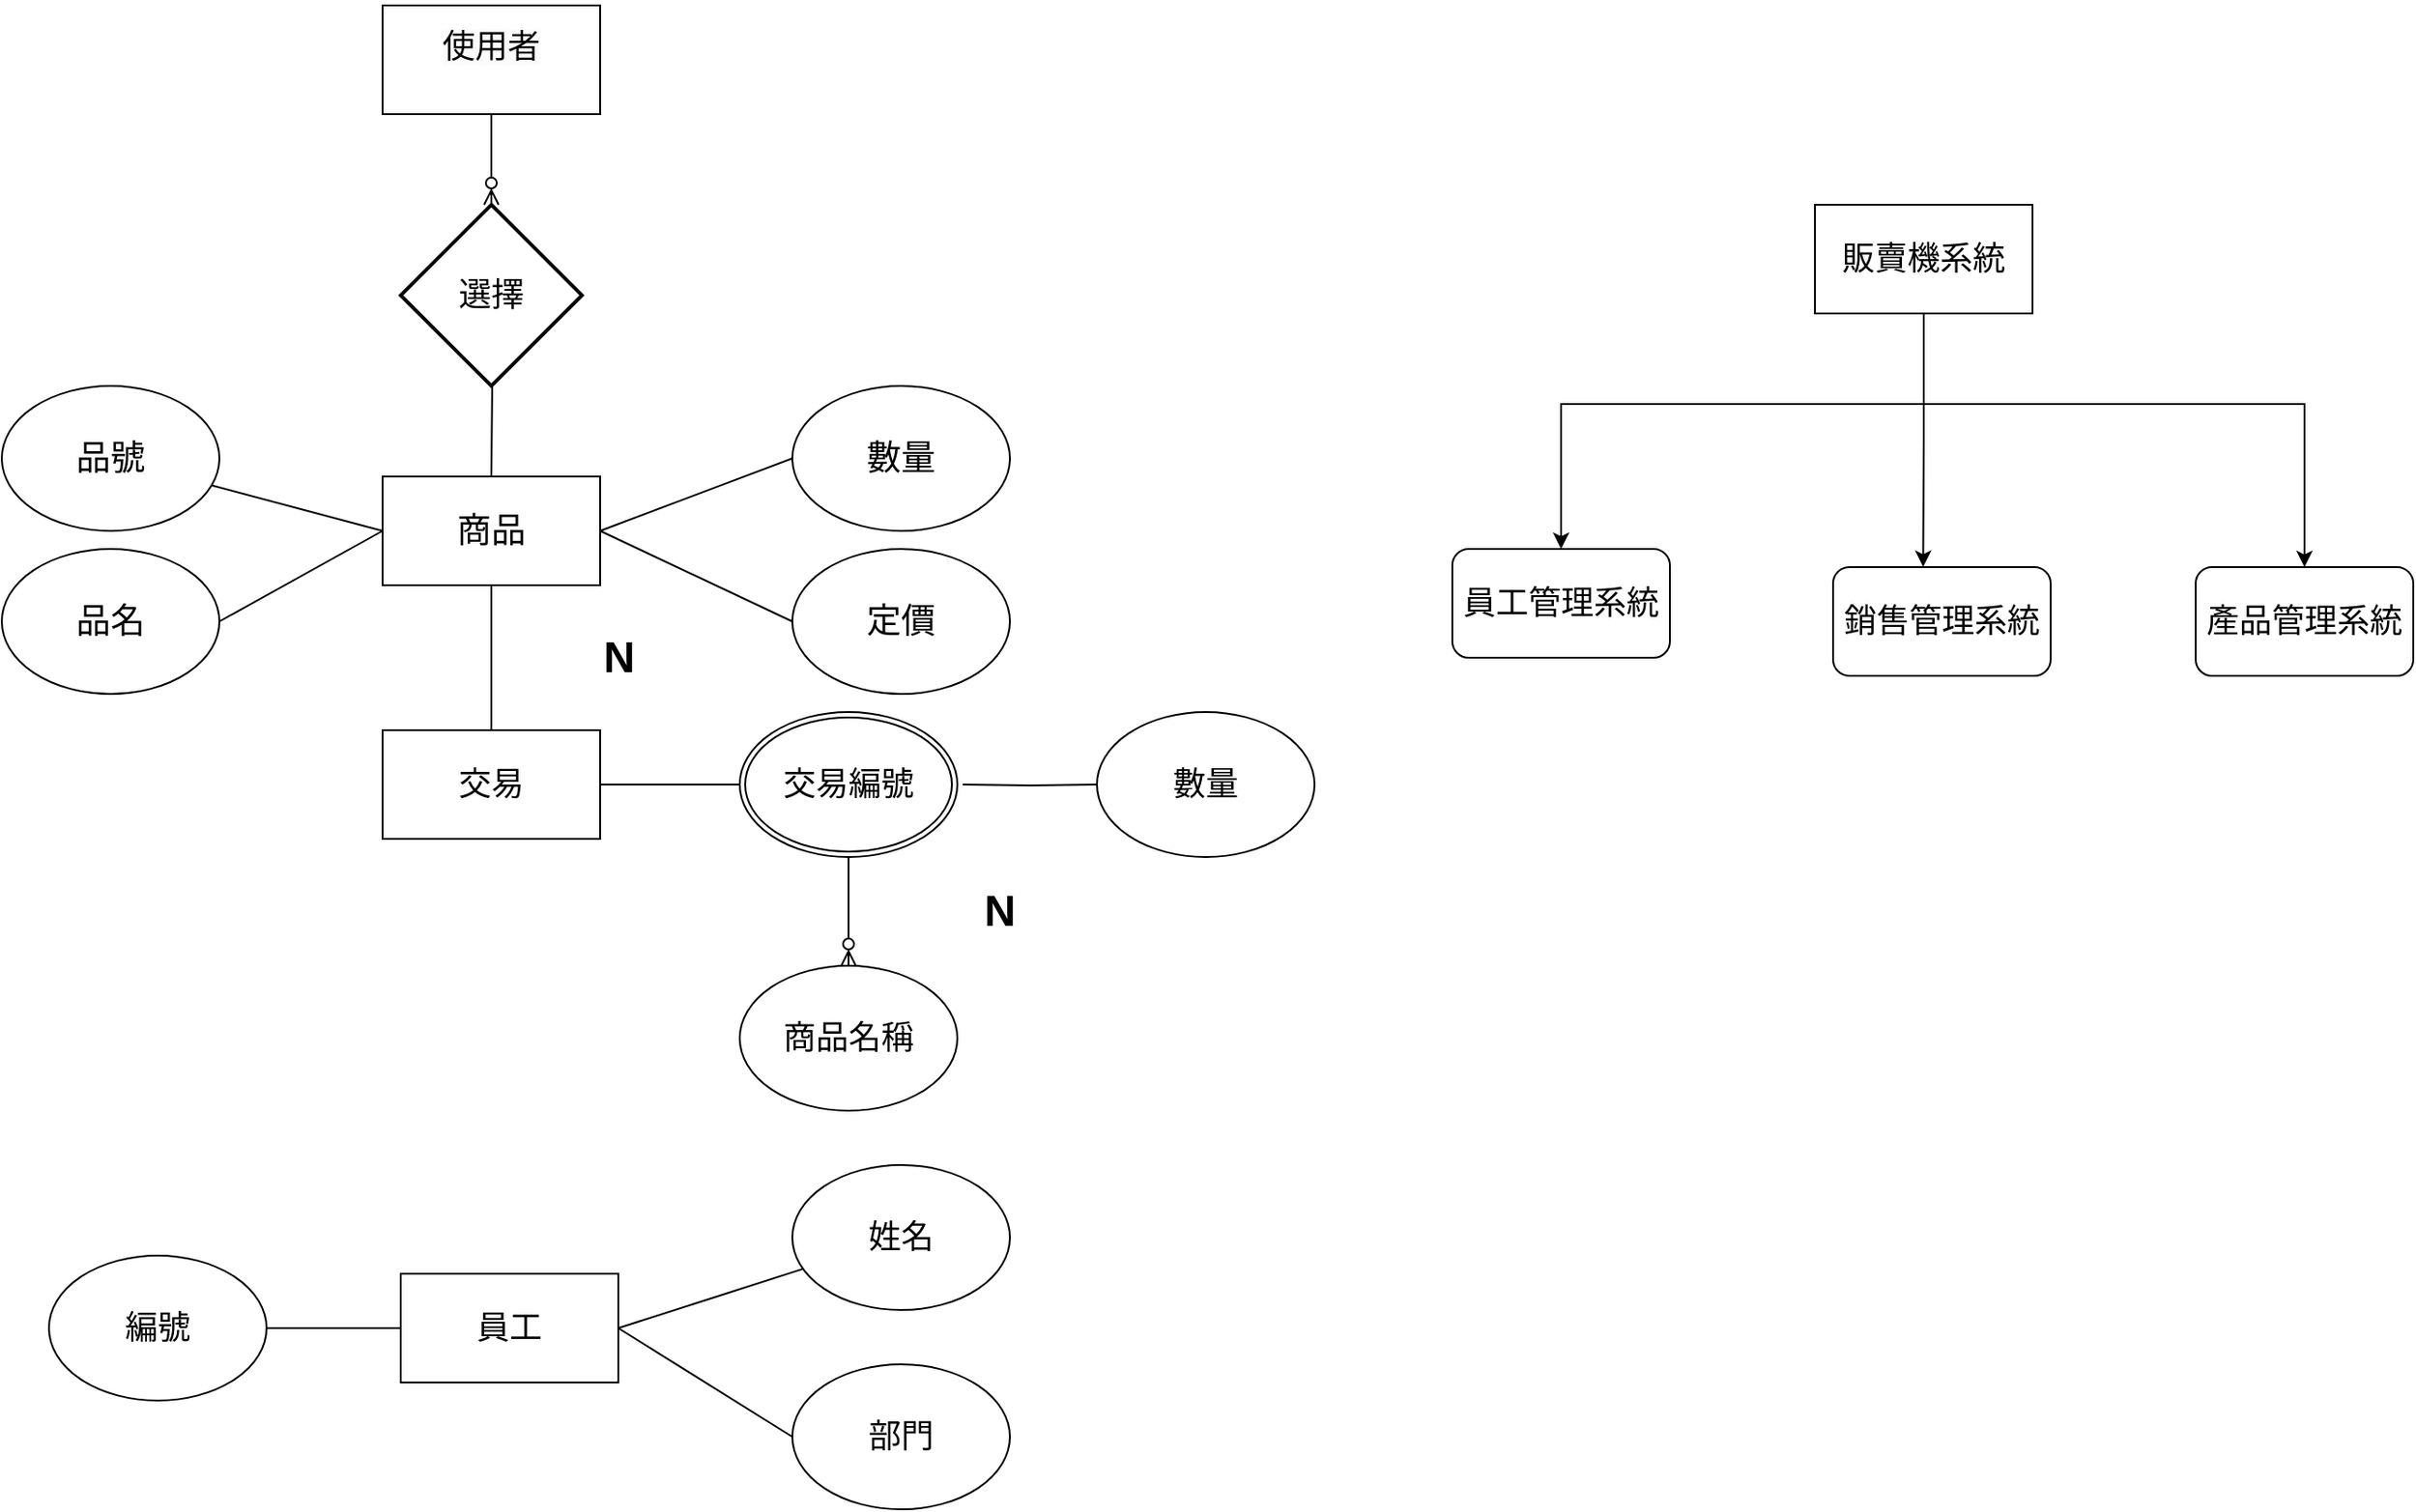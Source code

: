 <mxfile version="22.1.16" type="device">
  <diagram name="第 1 页" id="fBDolkgOmtcRkVV5vmBt">
    <mxGraphModel dx="2308" dy="771" grid="1" gridSize="10" guides="1" tooltips="1" connect="1" arrows="1" fold="1" page="1" pageScale="1" pageWidth="827" pageHeight="1169" math="0" shadow="0">
      <root>
        <mxCell id="0" />
        <mxCell id="1" parent="0" />
        <mxCell id="L3EQf-VytseqXe5g5GUN-8" style="rounded=0;orthogonalLoop=1;jettySize=auto;html=1;endArrow=none;endFill=0;entryX=0;entryY=0.5;entryDx=0;entryDy=0;fontSize=19;" parent="1" source="L3EQf-VytseqXe5g5GUN-3" target="L3EQf-VytseqXe5g5GUN-4" edge="1">
          <mxGeometry relative="1" as="geometry" />
        </mxCell>
        <mxCell id="L3EQf-VytseqXe5g5GUN-3" value="品號" style="ellipse;whiteSpace=wrap;html=1;fontSize=19;" parent="1" vertex="1">
          <mxGeometry x="-740" y="240" width="120" height="80" as="geometry" />
        </mxCell>
        <mxCell id="L3EQf-VytseqXe5g5GUN-9" style="rounded=0;orthogonalLoop=1;jettySize=auto;html=1;entryX=0;entryY=0.5;entryDx=0;entryDy=0;endArrow=none;endFill=0;fontSize=19;exitX=1;exitY=0.5;exitDx=0;exitDy=0;" parent="1" source="L3EQf-VytseqXe5g5GUN-4" target="L3EQf-VytseqXe5g5GUN-5" edge="1">
          <mxGeometry relative="1" as="geometry">
            <mxPoint x="-420" y="340" as="sourcePoint" />
          </mxGeometry>
        </mxCell>
        <mxCell id="L3EQf-VytseqXe5g5GUN-10" style="rounded=0;orthogonalLoop=1;jettySize=auto;html=1;entryX=0;entryY=0.5;entryDx=0;entryDy=0;endArrow=none;endFill=0;fontSize=19;exitX=1;exitY=0.5;exitDx=0;exitDy=0;" parent="1" source="L3EQf-VytseqXe5g5GUN-4" target="L3EQf-VytseqXe5g5GUN-6" edge="1">
          <mxGeometry relative="1" as="geometry" />
        </mxCell>
        <mxCell id="L3EQf-VytseqXe5g5GUN-11" style="rounded=0;orthogonalLoop=1;jettySize=auto;html=1;entryX=1;entryY=0.5;entryDx=0;entryDy=0;exitX=0;exitY=0.5;exitDx=0;exitDy=0;endArrow=none;endFill=0;fontSize=19;" parent="1" source="L3EQf-VytseqXe5g5GUN-4" target="L3EQf-VytseqXe5g5GUN-7" edge="1">
          <mxGeometry relative="1" as="geometry" />
        </mxCell>
        <mxCell id="L3EQf-VytseqXe5g5GUN-52" style="edgeStyle=orthogonalEdgeStyle;rounded=0;orthogonalLoop=1;jettySize=auto;html=1;endArrow=none;endFill=0;" parent="1" source="L3EQf-VytseqXe5g5GUN-4" target="L3EQf-VytseqXe5g5GUN-24" edge="1">
          <mxGeometry relative="1" as="geometry" />
        </mxCell>
        <mxCell id="L3EQf-VytseqXe5g5GUN-4" value="商品" style="rounded=0;whiteSpace=wrap;html=1;fontSize=19;" parent="1" vertex="1">
          <mxGeometry x="-530" y="290" width="120" height="60" as="geometry" />
        </mxCell>
        <mxCell id="L3EQf-VytseqXe5g5GUN-5" value="數量" style="ellipse;whiteSpace=wrap;html=1;fontSize=19;" parent="1" vertex="1">
          <mxGeometry x="-304" y="240" width="120" height="80" as="geometry" />
        </mxCell>
        <mxCell id="L3EQf-VytseqXe5g5GUN-6" value="定價" style="ellipse;whiteSpace=wrap;html=1;fontSize=19;" parent="1" vertex="1">
          <mxGeometry x="-304" y="330" width="120" height="80" as="geometry" />
        </mxCell>
        <mxCell id="L3EQf-VytseqXe5g5GUN-7" value="品名" style="ellipse;whiteSpace=wrap;html=1;fontSize=19;" parent="1" vertex="1">
          <mxGeometry x="-740" y="330" width="120" height="80" as="geometry" />
        </mxCell>
        <mxCell id="L3EQf-VytseqXe5g5GUN-16" style="rounded=0;orthogonalLoop=1;jettySize=auto;html=1;entryX=0;entryY=0.5;entryDx=0;entryDy=0;endArrow=none;endFill=0;fontSize=18;" parent="1" source="L3EQf-VytseqXe5g5GUN-12" target="L3EQf-VytseqXe5g5GUN-13" edge="1">
          <mxGeometry relative="1" as="geometry" />
        </mxCell>
        <mxCell id="L3EQf-VytseqXe5g5GUN-12" value="編號" style="ellipse;whiteSpace=wrap;html=1;fontSize=18;" parent="1" vertex="1">
          <mxGeometry x="-714" y="720" width="120" height="80" as="geometry" />
        </mxCell>
        <mxCell id="L3EQf-VytseqXe5g5GUN-17" style="rounded=0;orthogonalLoop=1;jettySize=auto;html=1;endArrow=none;endFill=0;exitX=1;exitY=0.5;exitDx=0;exitDy=0;fontSize=18;" parent="1" source="L3EQf-VytseqXe5g5GUN-13" target="L3EQf-VytseqXe5g5GUN-14" edge="1">
          <mxGeometry relative="1" as="geometry" />
        </mxCell>
        <mxCell id="L3EQf-VytseqXe5g5GUN-18" style="rounded=0;orthogonalLoop=1;jettySize=auto;html=1;entryX=0;entryY=0.5;entryDx=0;entryDy=0;endArrow=none;endFill=0;exitX=1;exitY=0.5;exitDx=0;exitDy=0;fontSize=18;" parent="1" source="L3EQf-VytseqXe5g5GUN-13" target="L3EQf-VytseqXe5g5GUN-15" edge="1">
          <mxGeometry relative="1" as="geometry" />
        </mxCell>
        <mxCell id="L3EQf-VytseqXe5g5GUN-13" value="員工" style="rounded=0;whiteSpace=wrap;html=1;fontSize=18;" parent="1" vertex="1">
          <mxGeometry x="-520" y="730" width="120" height="60" as="geometry" />
        </mxCell>
        <mxCell id="L3EQf-VytseqXe5g5GUN-14" value="姓名" style="ellipse;whiteSpace=wrap;html=1;fontSize=18;" parent="1" vertex="1">
          <mxGeometry x="-304" y="670" width="120" height="80" as="geometry" />
        </mxCell>
        <mxCell id="L3EQf-VytseqXe5g5GUN-15" value="部門" style="ellipse;whiteSpace=wrap;html=1;fontSize=18;" parent="1" vertex="1">
          <mxGeometry x="-304" y="780" width="120" height="80" as="geometry" />
        </mxCell>
        <mxCell id="L3EQf-VytseqXe5g5GUN-21" value="數量" style="ellipse;whiteSpace=wrap;html=1;fontSize=18;" parent="1" vertex="1">
          <mxGeometry x="-136" y="420" width="120" height="80" as="geometry" />
        </mxCell>
        <mxCell id="L3EQf-VytseqXe5g5GUN-22" style="rounded=0;orthogonalLoop=1;jettySize=auto;html=1;endArrow=none;endFill=0;exitX=1;exitY=0.5;exitDx=0;exitDy=0;fontSize=18;" parent="1" source="L3EQf-VytseqXe5g5GUN-24" edge="1">
          <mxGeometry relative="1" as="geometry">
            <mxPoint x="-330" y="460" as="targetPoint" />
          </mxGeometry>
        </mxCell>
        <mxCell id="L3EQf-VytseqXe5g5GUN-24" value="交易" style="rounded=0;whiteSpace=wrap;html=1;fontSize=18;" parent="1" vertex="1">
          <mxGeometry x="-530" y="430" width="120" height="60" as="geometry" />
        </mxCell>
        <mxCell id="L3EQf-VytseqXe5g5GUN-28" style="edgeStyle=orthogonalEdgeStyle;rounded=0;orthogonalLoop=1;jettySize=auto;html=1;entryX=0;entryY=0.5;entryDx=0;entryDy=0;endArrow=none;endFill=0;" parent="1" target="L3EQf-VytseqXe5g5GUN-21" edge="1">
          <mxGeometry relative="1" as="geometry">
            <mxPoint x="-210" y="460" as="sourcePoint" />
          </mxGeometry>
        </mxCell>
        <mxCell id="L3EQf-VytseqXe5g5GUN-26" value="商品名稱" style="ellipse;whiteSpace=wrap;html=1;fontSize=18;" parent="1" vertex="1">
          <mxGeometry x="-333" y="560" width="120" height="80" as="geometry" />
        </mxCell>
        <mxCell id="L3EQf-VytseqXe5g5GUN-34" style="edgeStyle=orthogonalEdgeStyle;rounded=0;orthogonalLoop=1;jettySize=auto;html=1;entryX=0.5;entryY=0;entryDx=0;entryDy=0;endArrow=ERzeroToMany;endFill=0;" parent="1" source="L3EQf-VytseqXe5g5GUN-30" target="L3EQf-VytseqXe5g5GUN-26" edge="1">
          <mxGeometry relative="1" as="geometry" />
        </mxCell>
        <mxCell id="L3EQf-VytseqXe5g5GUN-30" value="交易編號" style="ellipse;shape=doubleEllipse;margin=3;whiteSpace=wrap;html=1;align=center;fontSize=18;" parent="1" vertex="1">
          <mxGeometry x="-333" y="420" width="120" height="80" as="geometry" />
        </mxCell>
        <mxCell id="L3EQf-VytseqXe5g5GUN-45" value="N" style="text;strokeColor=none;fillColor=none;html=1;fontSize=24;fontStyle=1;verticalAlign=middle;align=center;" parent="1" vertex="1">
          <mxGeometry x="-450" y="370" width="100" height="40" as="geometry" />
        </mxCell>
        <mxCell id="L3EQf-VytseqXe5g5GUN-46" value="N" style="text;strokeColor=none;fillColor=none;html=1;fontSize=24;fontStyle=1;verticalAlign=middle;align=center;" parent="1" vertex="1">
          <mxGeometry x="-240" y="510" width="100" height="40" as="geometry" />
        </mxCell>
        <mxCell id="L3EQf-VytseqXe5g5GUN-50" style="edgeStyle=orthogonalEdgeStyle;rounded=0;orthogonalLoop=1;jettySize=auto;html=1;entryX=0.5;entryY=0;entryDx=0;entryDy=0;endArrow=none;endFill=0;" parent="1" target="L3EQf-VytseqXe5g5GUN-4" edge="1">
          <mxGeometry relative="1" as="geometry">
            <mxPoint x="-470" y="180" as="sourcePoint" />
          </mxGeometry>
        </mxCell>
        <mxCell id="L3EQf-VytseqXe5g5GUN-49" value="&#xa;&lt;span style=&quot;color: rgb(0, 0, 0); font-family: Helvetica; font-size: 18px; font-style: normal; font-variant-ligatures: normal; font-variant-caps: normal; font-weight: 400; letter-spacing: normal; orphans: 2; text-align: center; text-indent: 0px; text-transform: none; widows: 2; word-spacing: 0px; -webkit-text-stroke-width: 0px; background-color: rgb(251, 251, 251); text-decoration-thickness: initial; text-decoration-style: initial; text-decoration-color: initial; float: none; display: inline !important;&quot;&gt;使用者&lt;/span&gt;&#xa;&#xa;" style="rounded=0;whiteSpace=wrap;html=1;" parent="1" vertex="1">
          <mxGeometry x="-530" y="30" width="120" height="60" as="geometry" />
        </mxCell>
        <mxCell id="L3EQf-VytseqXe5g5GUN-51" value="選擇" style="strokeWidth=2;html=1;shape=mxgraph.flowchart.decision;whiteSpace=wrap;fontSize=18;" parent="1" vertex="1">
          <mxGeometry x="-520" y="140" width="100" height="100" as="geometry" />
        </mxCell>
        <mxCell id="L3EQf-VytseqXe5g5GUN-53" style="edgeStyle=orthogonalEdgeStyle;rounded=0;orthogonalLoop=1;jettySize=auto;html=1;entryX=0.5;entryY=0;entryDx=0;entryDy=0;entryPerimeter=0;endArrow=ERzeroToMany;endFill=0;" parent="1" source="L3EQf-VytseqXe5g5GUN-49" target="L3EQf-VytseqXe5g5GUN-51" edge="1">
          <mxGeometry relative="1" as="geometry" />
        </mxCell>
        <mxCell id="L3EQf-VytseqXe5g5GUN-61" style="edgeStyle=orthogonalEdgeStyle;rounded=0;orthogonalLoop=1;jettySize=auto;html=1;entryX=0.5;entryY=0;entryDx=0;entryDy=0;fontSize=18;" parent="1" source="L3EQf-VytseqXe5g5GUN-57" target="L3EQf-VytseqXe5g5GUN-58" edge="1">
          <mxGeometry relative="1" as="geometry">
            <Array as="points">
              <mxPoint x="320" y="250" />
              <mxPoint x="120" y="250" />
            </Array>
          </mxGeometry>
        </mxCell>
        <mxCell id="L3EQf-VytseqXe5g5GUN-63" style="edgeStyle=orthogonalEdgeStyle;rounded=0;orthogonalLoop=1;jettySize=auto;html=1;entryX=0.5;entryY=0;entryDx=0;entryDy=0;fontSize=18;" parent="1" source="L3EQf-VytseqXe5g5GUN-57" target="L3EQf-VytseqXe5g5GUN-60" edge="1">
          <mxGeometry relative="1" as="geometry">
            <Array as="points">
              <mxPoint x="320" y="250" />
              <mxPoint x="530" y="250" />
            </Array>
          </mxGeometry>
        </mxCell>
        <mxCell id="L3EQf-VytseqXe5g5GUN-57" value="販賣機系統" style="rounded=0;whiteSpace=wrap;html=1;fontSize=18;" parent="1" vertex="1">
          <mxGeometry x="260" y="140" width="120" height="60" as="geometry" />
        </mxCell>
        <mxCell id="L3EQf-VytseqXe5g5GUN-58" value="員工管理系統" style="rounded=1;whiteSpace=wrap;html=1;fontSize=18;" parent="1" vertex="1">
          <mxGeometry x="60" y="330" width="120" height="60" as="geometry" />
        </mxCell>
        <mxCell id="L3EQf-VytseqXe5g5GUN-59" value="銷售管理系統" style="rounded=1;whiteSpace=wrap;html=1;fontSize=18;" parent="1" vertex="1">
          <mxGeometry x="270" y="340" width="120" height="60" as="geometry" />
        </mxCell>
        <mxCell id="L3EQf-VytseqXe5g5GUN-60" value="產品管理系統" style="rounded=1;whiteSpace=wrap;html=1;fontSize=18;" parent="1" vertex="1">
          <mxGeometry x="470" y="340" width="120" height="60" as="geometry" />
        </mxCell>
        <mxCell id="L3EQf-VytseqXe5g5GUN-62" style="edgeStyle=orthogonalEdgeStyle;rounded=0;orthogonalLoop=1;jettySize=auto;html=1;entryX=0.414;entryY=-0.002;entryDx=0;entryDy=0;entryPerimeter=0;fontSize=18;" parent="1" source="L3EQf-VytseqXe5g5GUN-57" target="L3EQf-VytseqXe5g5GUN-59" edge="1">
          <mxGeometry relative="1" as="geometry" />
        </mxCell>
      </root>
    </mxGraphModel>
  </diagram>
</mxfile>
